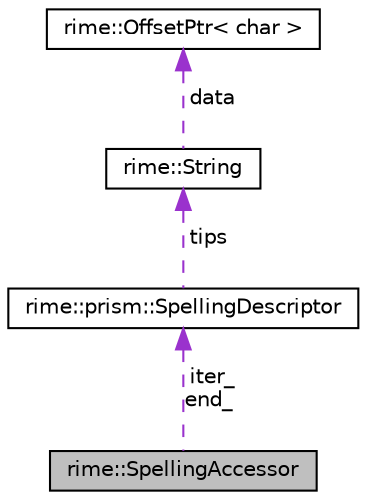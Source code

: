 digraph "rime::SpellingAccessor"
{
  edge [fontname="Helvetica",fontsize="10",labelfontname="Helvetica",labelfontsize="10"];
  node [fontname="Helvetica",fontsize="10",shape=record];
  Node1 [label="rime::SpellingAccessor",height=0.2,width=0.4,color="black", fillcolor="grey75", style="filled" fontcolor="black"];
  Node2 -> Node1 [dir="back",color="darkorchid3",fontsize="10",style="dashed",label=" iter_\nend_" ,fontname="Helvetica"];
  Node2 [label="rime::prism::SpellingDescriptor",height=0.2,width=0.4,color="black", fillcolor="white", style="filled",URL="$a00186.html"];
  Node3 -> Node2 [dir="back",color="darkorchid3",fontsize="10",style="dashed",label=" tips" ,fontname="Helvetica"];
  Node3 [label="rime::String",height=0.2,width=0.4,color="black", fillcolor="white", style="filled",URL="$a00189.html"];
  Node4 -> Node3 [dir="back",color="darkorchid3",fontsize="10",style="dashed",label=" data" ,fontname="Helvetica"];
  Node4 [label="rime::OffsetPtr\< char \>",height=0.2,width=0.4,color="black", fillcolor="white", style="filled",URL="$a00102.html"];
}
